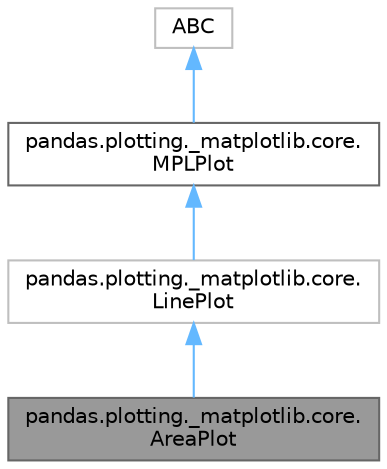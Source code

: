 digraph "pandas.plotting._matplotlib.core.AreaPlot"
{
 // LATEX_PDF_SIZE
  bgcolor="transparent";
  edge [fontname=Helvetica,fontsize=10,labelfontname=Helvetica,labelfontsize=10];
  node [fontname=Helvetica,fontsize=10,shape=box,height=0.2,width=0.4];
  Node1 [id="Node000001",label="pandas.plotting._matplotlib.core.\lAreaPlot",height=0.2,width=0.4,color="gray40", fillcolor="grey60", style="filled", fontcolor="black",tooltip=" "];
  Node2 -> Node1 [id="edge1_Node000001_Node000002",dir="back",color="steelblue1",style="solid",tooltip=" "];
  Node2 [id="Node000002",label="pandas.plotting._matplotlib.core.\lLinePlot",height=0.2,width=0.4,color="grey75", fillcolor="white", style="filled",URL="$d5/dca/classpandas_1_1plotting_1_1__matplotlib_1_1core_1_1LinePlot.html",tooltip=" "];
  Node3 -> Node2 [id="edge2_Node000002_Node000003",dir="back",color="steelblue1",style="solid",tooltip=" "];
  Node3 [id="Node000003",label="pandas.plotting._matplotlib.core.\lMPLPlot",height=0.2,width=0.4,color="gray40", fillcolor="white", style="filled",URL="$d9/de5/classpandas_1_1plotting_1_1__matplotlib_1_1core_1_1MPLPlot.html",tooltip=" "];
  Node4 -> Node3 [id="edge3_Node000003_Node000004",dir="back",color="steelblue1",style="solid",tooltip=" "];
  Node4 [id="Node000004",label="ABC",height=0.2,width=0.4,color="grey75", fillcolor="white", style="filled",URL="$dd/d9b/classABC.html",tooltip=" "];
}
